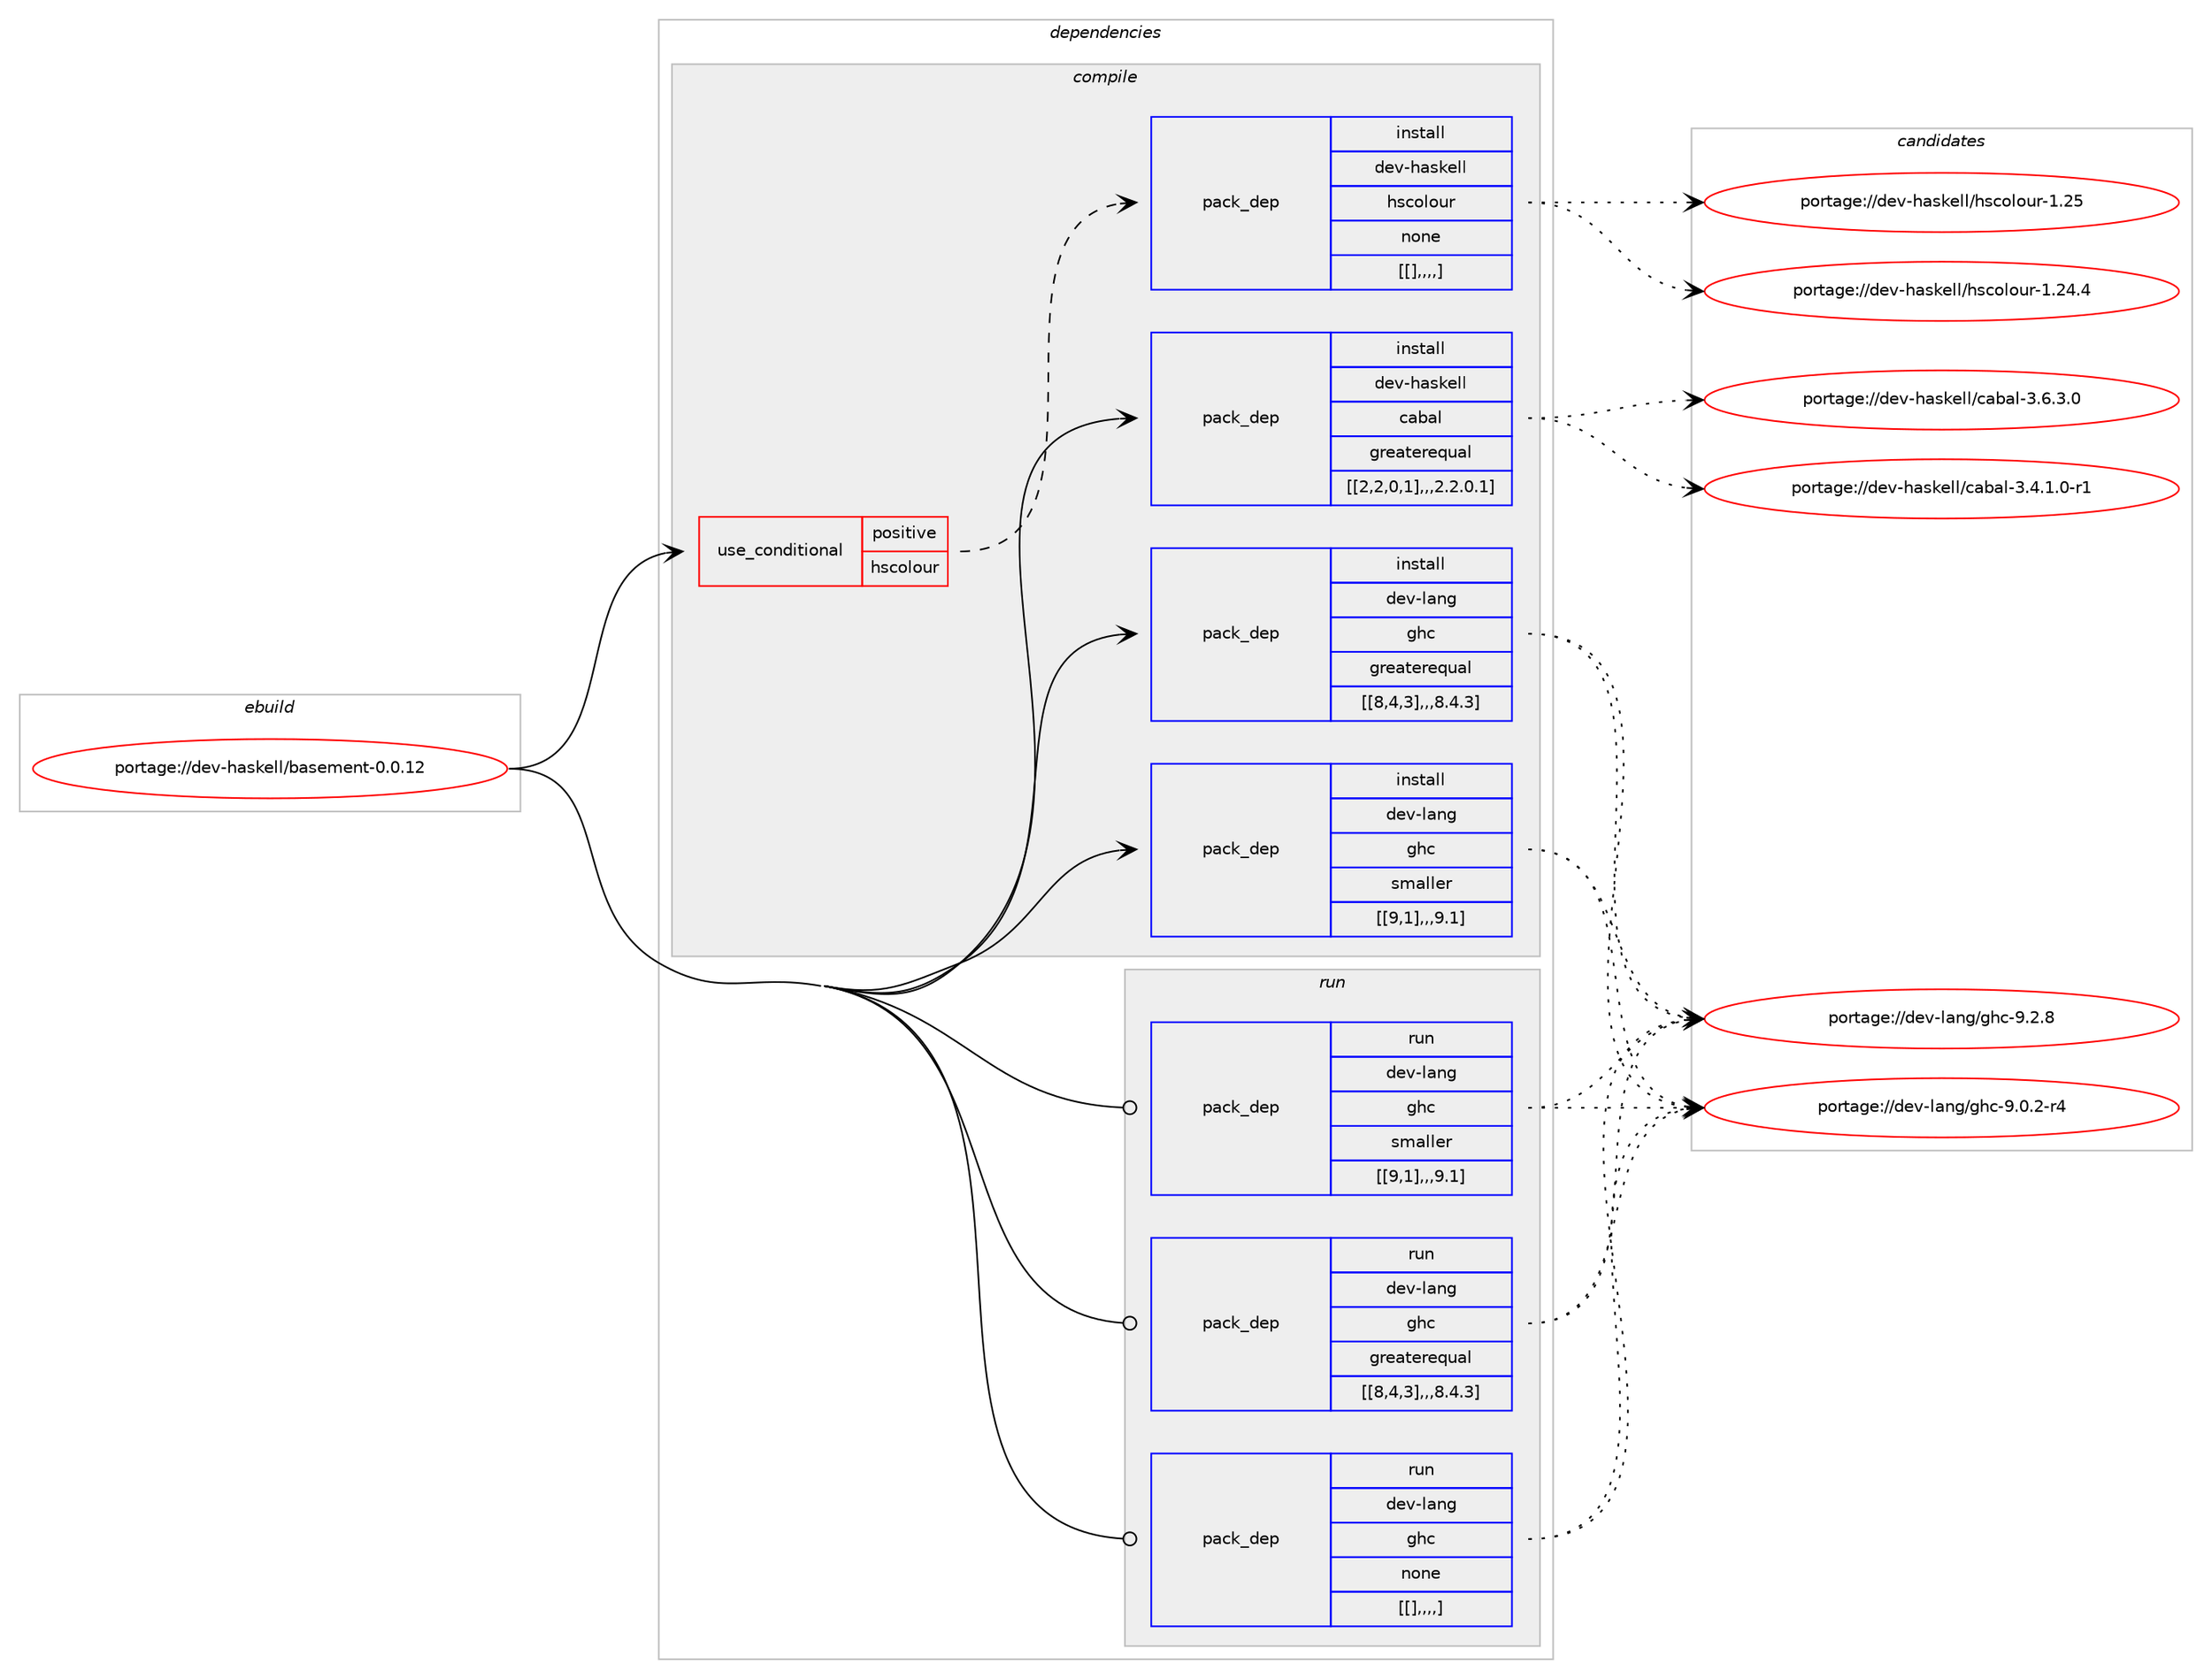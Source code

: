 digraph prolog {

# *************
# Graph options
# *************

newrank=true;
concentrate=true;
compound=true;
graph [rankdir=LR,fontname=Helvetica,fontsize=10,ranksep=1.5];#, ranksep=2.5, nodesep=0.2];
edge  [arrowhead=vee];
node  [fontname=Helvetica,fontsize=10];

# **********
# The ebuild
# **********

subgraph cluster_leftcol {
color=gray;
label=<<i>ebuild</i>>;
id [label="portage://dev-haskell/basement-0.0.12", color=red, width=4, href="../dev-haskell/basement-0.0.12.svg"];
}

# ****************
# The dependencies
# ****************

subgraph cluster_midcol {
color=gray;
label=<<i>dependencies</i>>;
subgraph cluster_compile {
fillcolor="#eeeeee";
style=filled;
label=<<i>compile</i>>;
subgraph cond20532 {
dependency77820 [label=<<TABLE BORDER="0" CELLBORDER="1" CELLSPACING="0" CELLPADDING="4"><TR><TD ROWSPAN="3" CELLPADDING="10">use_conditional</TD></TR><TR><TD>positive</TD></TR><TR><TD>hscolour</TD></TR></TABLE>>, shape=none, color=red];
subgraph pack56321 {
dependency77821 [label=<<TABLE BORDER="0" CELLBORDER="1" CELLSPACING="0" CELLPADDING="4" WIDTH="220"><TR><TD ROWSPAN="6" CELLPADDING="30">pack_dep</TD></TR><TR><TD WIDTH="110">install</TD></TR><TR><TD>dev-haskell</TD></TR><TR><TD>hscolour</TD></TR><TR><TD>none</TD></TR><TR><TD>[[],,,,]</TD></TR></TABLE>>, shape=none, color=blue];
}
dependency77820:e -> dependency77821:w [weight=20,style="dashed",arrowhead="vee"];
}
id:e -> dependency77820:w [weight=20,style="solid",arrowhead="vee"];
subgraph pack56322 {
dependency77822 [label=<<TABLE BORDER="0" CELLBORDER="1" CELLSPACING="0" CELLPADDING="4" WIDTH="220"><TR><TD ROWSPAN="6" CELLPADDING="30">pack_dep</TD></TR><TR><TD WIDTH="110">install</TD></TR><TR><TD>dev-haskell</TD></TR><TR><TD>cabal</TD></TR><TR><TD>greaterequal</TD></TR><TR><TD>[[2,2,0,1],,,2.2.0.1]</TD></TR></TABLE>>, shape=none, color=blue];
}
id:e -> dependency77822:w [weight=20,style="solid",arrowhead="vee"];
subgraph pack56323 {
dependency77823 [label=<<TABLE BORDER="0" CELLBORDER="1" CELLSPACING="0" CELLPADDING="4" WIDTH="220"><TR><TD ROWSPAN="6" CELLPADDING="30">pack_dep</TD></TR><TR><TD WIDTH="110">install</TD></TR><TR><TD>dev-lang</TD></TR><TR><TD>ghc</TD></TR><TR><TD>greaterequal</TD></TR><TR><TD>[[8,4,3],,,8.4.3]</TD></TR></TABLE>>, shape=none, color=blue];
}
id:e -> dependency77823:w [weight=20,style="solid",arrowhead="vee"];
subgraph pack56324 {
dependency77824 [label=<<TABLE BORDER="0" CELLBORDER="1" CELLSPACING="0" CELLPADDING="4" WIDTH="220"><TR><TD ROWSPAN="6" CELLPADDING="30">pack_dep</TD></TR><TR><TD WIDTH="110">install</TD></TR><TR><TD>dev-lang</TD></TR><TR><TD>ghc</TD></TR><TR><TD>smaller</TD></TR><TR><TD>[[9,1],,,9.1]</TD></TR></TABLE>>, shape=none, color=blue];
}
id:e -> dependency77824:w [weight=20,style="solid",arrowhead="vee"];
}
subgraph cluster_compileandrun {
fillcolor="#eeeeee";
style=filled;
label=<<i>compile and run</i>>;
}
subgraph cluster_run {
fillcolor="#eeeeee";
style=filled;
label=<<i>run</i>>;
subgraph pack56325 {
dependency77825 [label=<<TABLE BORDER="0" CELLBORDER="1" CELLSPACING="0" CELLPADDING="4" WIDTH="220"><TR><TD ROWSPAN="6" CELLPADDING="30">pack_dep</TD></TR><TR><TD WIDTH="110">run</TD></TR><TR><TD>dev-lang</TD></TR><TR><TD>ghc</TD></TR><TR><TD>greaterequal</TD></TR><TR><TD>[[8,4,3],,,8.4.3]</TD></TR></TABLE>>, shape=none, color=blue];
}
id:e -> dependency77825:w [weight=20,style="solid",arrowhead="odot"];
subgraph pack56326 {
dependency77826 [label=<<TABLE BORDER="0" CELLBORDER="1" CELLSPACING="0" CELLPADDING="4" WIDTH="220"><TR><TD ROWSPAN="6" CELLPADDING="30">pack_dep</TD></TR><TR><TD WIDTH="110">run</TD></TR><TR><TD>dev-lang</TD></TR><TR><TD>ghc</TD></TR><TR><TD>none</TD></TR><TR><TD>[[],,,,]</TD></TR></TABLE>>, shape=none, color=blue];
}
id:e -> dependency77826:w [weight=20,style="solid",arrowhead="odot"];
subgraph pack56327 {
dependency77827 [label=<<TABLE BORDER="0" CELLBORDER="1" CELLSPACING="0" CELLPADDING="4" WIDTH="220"><TR><TD ROWSPAN="6" CELLPADDING="30">pack_dep</TD></TR><TR><TD WIDTH="110">run</TD></TR><TR><TD>dev-lang</TD></TR><TR><TD>ghc</TD></TR><TR><TD>smaller</TD></TR><TR><TD>[[9,1],,,9.1]</TD></TR></TABLE>>, shape=none, color=blue];
}
id:e -> dependency77827:w [weight=20,style="solid",arrowhead="odot"];
}
}

# **************
# The candidates
# **************

subgraph cluster_choices {
rank=same;
color=gray;
label=<<i>candidates</i>>;

subgraph choice56321 {
color=black;
nodesep=1;
choice100101118451049711510710110810847104115991111081111171144549465053 [label="portage://dev-haskell/hscolour-1.25", color=red, width=4,href="../dev-haskell/hscolour-1.25.svg"];
choice1001011184510497115107101108108471041159911110811111711445494650524652 [label="portage://dev-haskell/hscolour-1.24.4", color=red, width=4,href="../dev-haskell/hscolour-1.24.4.svg"];
dependency77821:e -> choice100101118451049711510710110810847104115991111081111171144549465053:w [style=dotted,weight="100"];
dependency77821:e -> choice1001011184510497115107101108108471041159911110811111711445494650524652:w [style=dotted,weight="100"];
}
subgraph choice56322 {
color=black;
nodesep=1;
choice100101118451049711510710110810847999798971084551465446514648 [label="portage://dev-haskell/cabal-3.6.3.0", color=red, width=4,href="../dev-haskell/cabal-3.6.3.0.svg"];
choice1001011184510497115107101108108479997989710845514652464946484511449 [label="portage://dev-haskell/cabal-3.4.1.0-r1", color=red, width=4,href="../dev-haskell/cabal-3.4.1.0-r1.svg"];
dependency77822:e -> choice100101118451049711510710110810847999798971084551465446514648:w [style=dotted,weight="100"];
dependency77822:e -> choice1001011184510497115107101108108479997989710845514652464946484511449:w [style=dotted,weight="100"];
}
subgraph choice56323 {
color=black;
nodesep=1;
choice10010111845108971101034710310499455746504656 [label="portage://dev-lang/ghc-9.2.8", color=red, width=4,href="../dev-lang/ghc-9.2.8.svg"];
choice100101118451089711010347103104994557464846504511452 [label="portage://dev-lang/ghc-9.0.2-r4", color=red, width=4,href="../dev-lang/ghc-9.0.2-r4.svg"];
dependency77823:e -> choice10010111845108971101034710310499455746504656:w [style=dotted,weight="100"];
dependency77823:e -> choice100101118451089711010347103104994557464846504511452:w [style=dotted,weight="100"];
}
subgraph choice56324 {
color=black;
nodesep=1;
choice10010111845108971101034710310499455746504656 [label="portage://dev-lang/ghc-9.2.8", color=red, width=4,href="../dev-lang/ghc-9.2.8.svg"];
choice100101118451089711010347103104994557464846504511452 [label="portage://dev-lang/ghc-9.0.2-r4", color=red, width=4,href="../dev-lang/ghc-9.0.2-r4.svg"];
dependency77824:e -> choice10010111845108971101034710310499455746504656:w [style=dotted,weight="100"];
dependency77824:e -> choice100101118451089711010347103104994557464846504511452:w [style=dotted,weight="100"];
}
subgraph choice56325 {
color=black;
nodesep=1;
choice10010111845108971101034710310499455746504656 [label="portage://dev-lang/ghc-9.2.8", color=red, width=4,href="../dev-lang/ghc-9.2.8.svg"];
choice100101118451089711010347103104994557464846504511452 [label="portage://dev-lang/ghc-9.0.2-r4", color=red, width=4,href="../dev-lang/ghc-9.0.2-r4.svg"];
dependency77825:e -> choice10010111845108971101034710310499455746504656:w [style=dotted,weight="100"];
dependency77825:e -> choice100101118451089711010347103104994557464846504511452:w [style=dotted,weight="100"];
}
subgraph choice56326 {
color=black;
nodesep=1;
choice10010111845108971101034710310499455746504656 [label="portage://dev-lang/ghc-9.2.8", color=red, width=4,href="../dev-lang/ghc-9.2.8.svg"];
choice100101118451089711010347103104994557464846504511452 [label="portage://dev-lang/ghc-9.0.2-r4", color=red, width=4,href="../dev-lang/ghc-9.0.2-r4.svg"];
dependency77826:e -> choice10010111845108971101034710310499455746504656:w [style=dotted,weight="100"];
dependency77826:e -> choice100101118451089711010347103104994557464846504511452:w [style=dotted,weight="100"];
}
subgraph choice56327 {
color=black;
nodesep=1;
choice10010111845108971101034710310499455746504656 [label="portage://dev-lang/ghc-9.2.8", color=red, width=4,href="../dev-lang/ghc-9.2.8.svg"];
choice100101118451089711010347103104994557464846504511452 [label="portage://dev-lang/ghc-9.0.2-r4", color=red, width=4,href="../dev-lang/ghc-9.0.2-r4.svg"];
dependency77827:e -> choice10010111845108971101034710310499455746504656:w [style=dotted,weight="100"];
dependency77827:e -> choice100101118451089711010347103104994557464846504511452:w [style=dotted,weight="100"];
}
}

}
